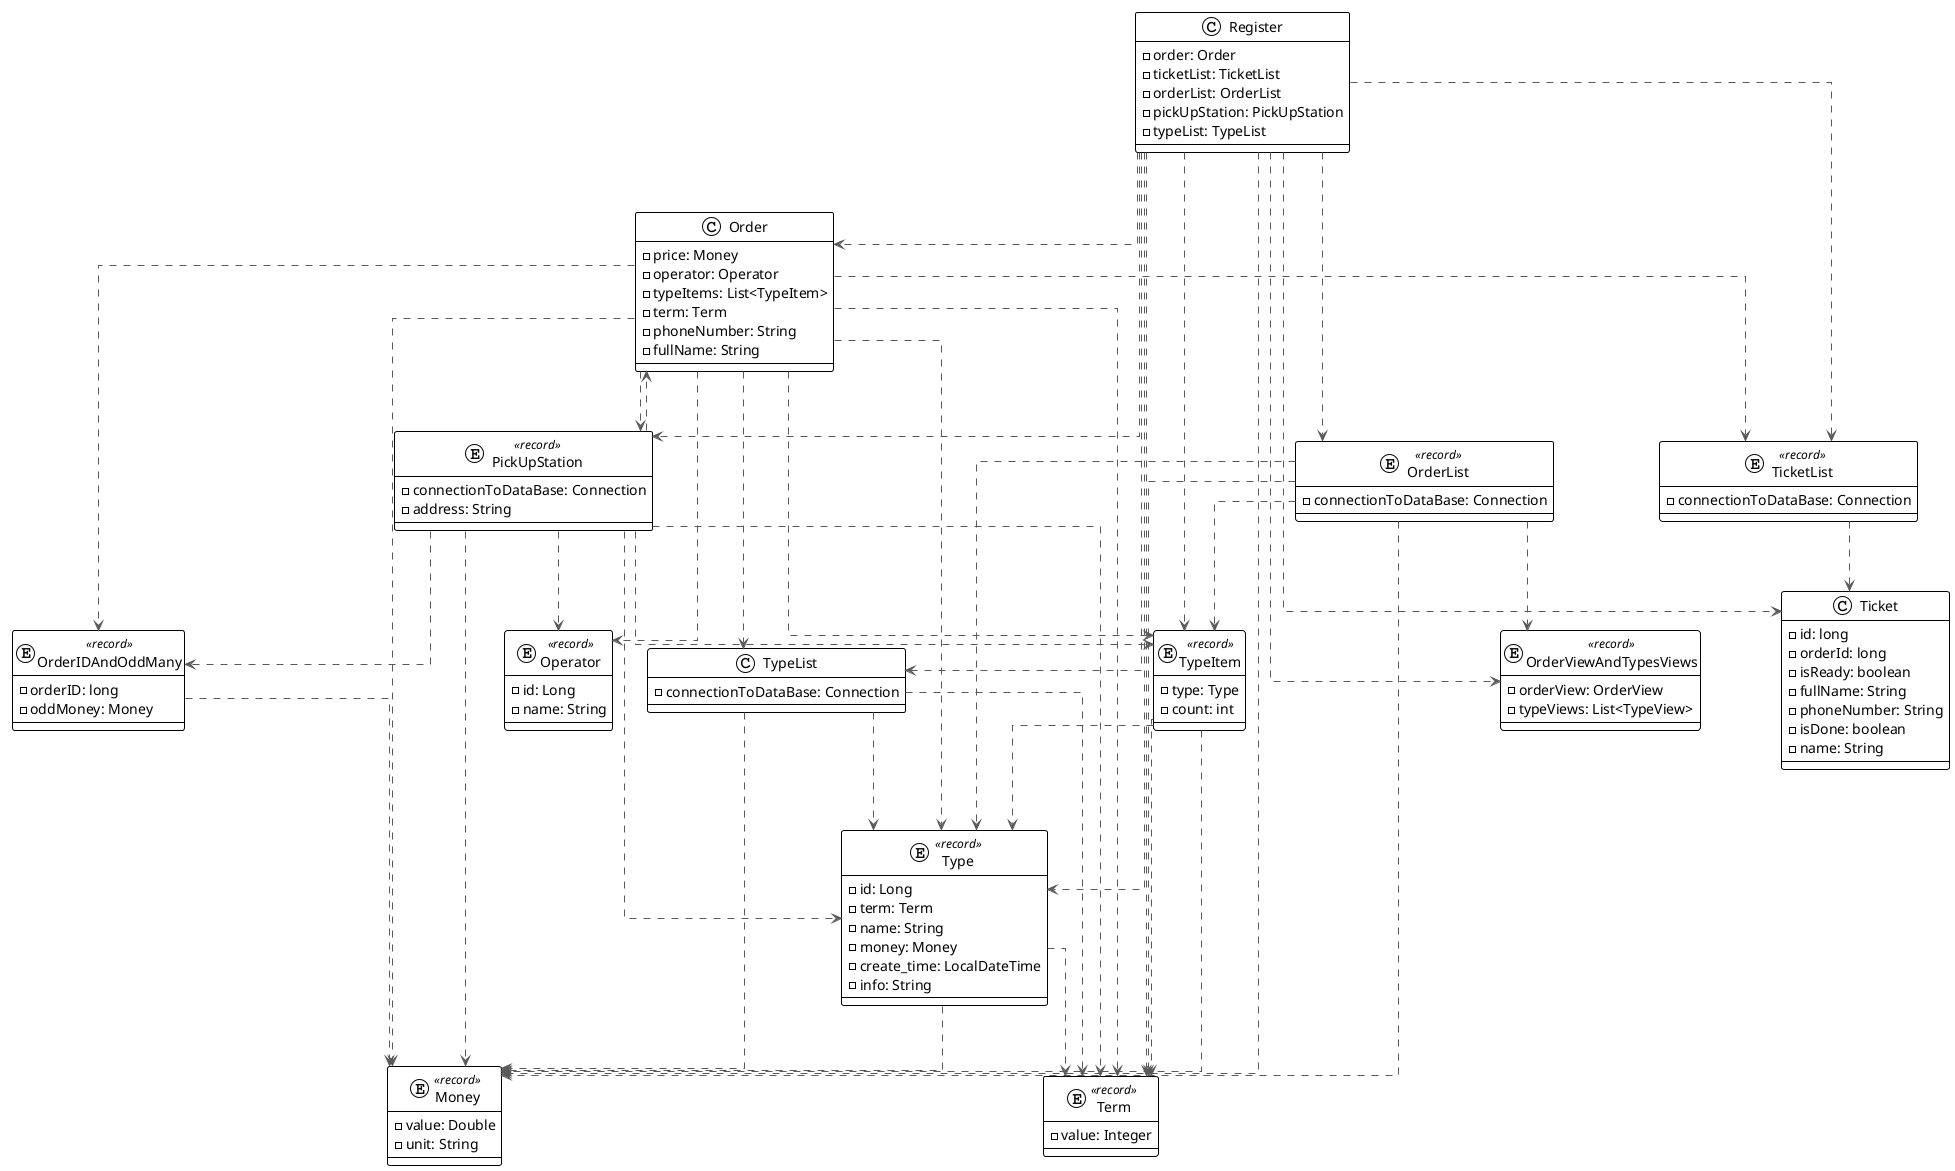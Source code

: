 @startuml

!theme plain
top to bottom direction
skinparam linetype ortho

entity Money << record >> {
  - value: Double
  - unit: String
}
entity Operator << record >> {
  - id: Long
  - name: String
}
class Order {
  - price: Money
  - operator: Operator
  - typeItems: List<TypeItem>
  - term: Term
  - phoneNumber: String
  - fullName: String
}
entity OrderIDAndOddMany << record >> {
  - orderID: long
  - oddMoney: Money
}
entity OrderList << record >> {
  - connectionToDataBase: Connection
}
entity OrderViewAndTypesViews << record >> {
  - orderView: OrderView
  - typeViews: List<TypeView>
}
entity PickUpStation << record >> {
  - connectionToDataBase: Connection
  - address: String
}
class Register {
  - order: Order
  - ticketList: TicketList
  - orderList: OrderList
  - pickUpStation: PickUpStation
  - typeList: TypeList
}
entity Term << record >> {
  - value: Integer
}
class Ticket {
  - id: long
  - orderId: long
  - isReady: boolean
  - fullName: String
  - phoneNumber: String
  - isDone: boolean
  - name: String
}
entity TicketList << record >> {
  - connectionToDataBase: Connection
}
entity Type << record >> {
  - id: Long
  - term: Term
  - name: String
  - money: Money
  - create_time: LocalDateTime
  - info: String
}
entity TypeItem << record >> {
  - type: Type
  - count: int
}
class TypeList {
  - connectionToDataBase: Connection
}

Order                   -[#595959,dashed]->  Money                  
Order                   -[#595959,dashed]->  Operator               
Order                   -[#595959,dashed]->  OrderIDAndOddMany      
Order                   -[#595959,dashed]->  PickUpStation          
Order                   -[#595959,dashed]->  Term                   
Order                   -[#595959,dashed]->  TicketList             
Order                   -[#595959,dashed]->  Type                   
Order                   -[#595959,dashed]->  TypeItem               
Order                   -[#595959,dashed]->  TypeList               
OrderIDAndOddMany       -[#595959,dashed]->  Money                  
OrderList               -[#595959,dashed]->  Money                  
OrderList               -[#595959,dashed]->  OrderViewAndTypesViews 
OrderList               -[#595959,dashed]->  Term                   
OrderList               -[#595959,dashed]->  Type                   
OrderList               -[#595959,dashed]->  TypeItem               
PickUpStation           -[#595959,dashed]->  Money                  
PickUpStation           -[#595959,dashed]->  Operator               
PickUpStation           -[#595959,dashed]->  Order                  
PickUpStation           -[#595959,dashed]->  OrderIDAndOddMany      
PickUpStation           -[#595959,dashed]->  Term                   
PickUpStation           -[#595959,dashed]->  Type                   
PickUpStation           -[#595959,dashed]->  TypeItem               
Register                -[#595959,dashed]->  Money                  
Register                -[#595959,dashed]->  Order                  
Register                -[#595959,dashed]->  OrderList              
Register                -[#595959,dashed]->  OrderViewAndTypesViews 
Register                -[#595959,dashed]->  PickUpStation          
Register                -[#595959,dashed]->  Term                   
Register                -[#595959,dashed]->  Ticket                 
Register                -[#595959,dashed]->  TicketList             
Register                -[#595959,dashed]->  Type                   
Register                -[#595959,dashed]->  TypeItem               
Register                -[#595959,dashed]->  TypeList               
TicketList              -[#595959,dashed]->  Ticket                 
Type                    -[#595959,dashed]->  Money                  
Type                    -[#595959,dashed]->  Term                   
TypeItem                -[#595959,dashed]->  Money                  
TypeItem                -[#595959,dashed]->  Term                   
TypeItem                -[#595959,dashed]->  Type                   
TypeList                -[#595959,dashed]->  Money                  
TypeList                -[#595959,dashed]->  Term                   
TypeList                -[#595959,dashed]->  Type                   
@enduml
